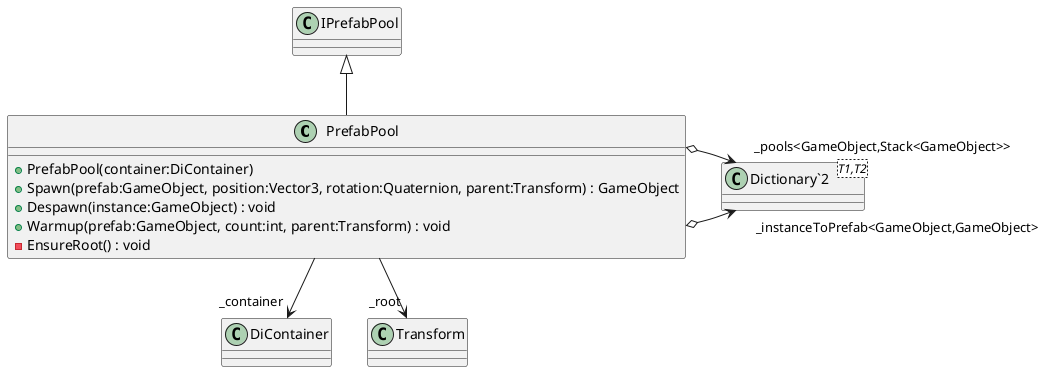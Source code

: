 @startuml
class PrefabPool {
    + PrefabPool(container:DiContainer)
    + Spawn(prefab:GameObject, position:Vector3, rotation:Quaternion, parent:Transform) : GameObject
    + Despawn(instance:GameObject) : void
    + Warmup(prefab:GameObject, count:int, parent:Transform) : void
    - EnsureRoot() : void
}
class "Dictionary`2"<T1,T2> {
}
IPrefabPool <|-- PrefabPool
PrefabPool --> "_container" DiContainer
PrefabPool o-> "_instanceToPrefab<GameObject,GameObject>" "Dictionary`2"
PrefabPool o-> "_pools<GameObject,Stack<GameObject>>" "Dictionary`2"
PrefabPool --> "_root" Transform
@enduml
